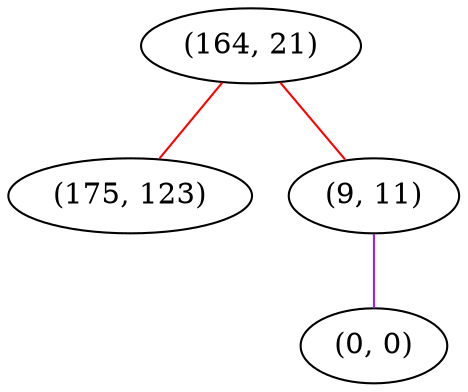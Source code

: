 graph "" {
"(164, 21)";
"(175, 123)";
"(9, 11)";
"(0, 0)";
"(164, 21)" -- "(175, 123)"  [color=red, key=0, weight=1];
"(164, 21)" -- "(9, 11)"  [color=red, key=0, weight=1];
"(9, 11)" -- "(0, 0)"  [color=purple, key=0, weight=4];
}
